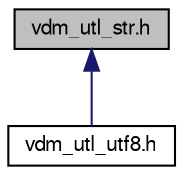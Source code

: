 digraph "vdm_utl_str.h"
{
  bgcolor="transparent";
  edge [fontname="FreeSans",fontsize="10",labelfontname="FreeSans",labelfontsize="10"];
  node [fontname="FreeSans",fontsize="10",shape=record];
  Node1 [label="vdm_utl_str.h",height=0.2,width=0.4,color="black", fillcolor="grey75", style="filled" fontcolor="black"];
  Node1 -> Node2 [dir="back",color="midnightblue",fontsize="10",style="solid",fontname="FreeSans"];
  Node2 [label="vdm_utl_utf8.h",height=0.2,width=0.4,color="black",URL="$vdm__utl__utf8_8h.html",tooltip="Unsigned Char String API."];
}
